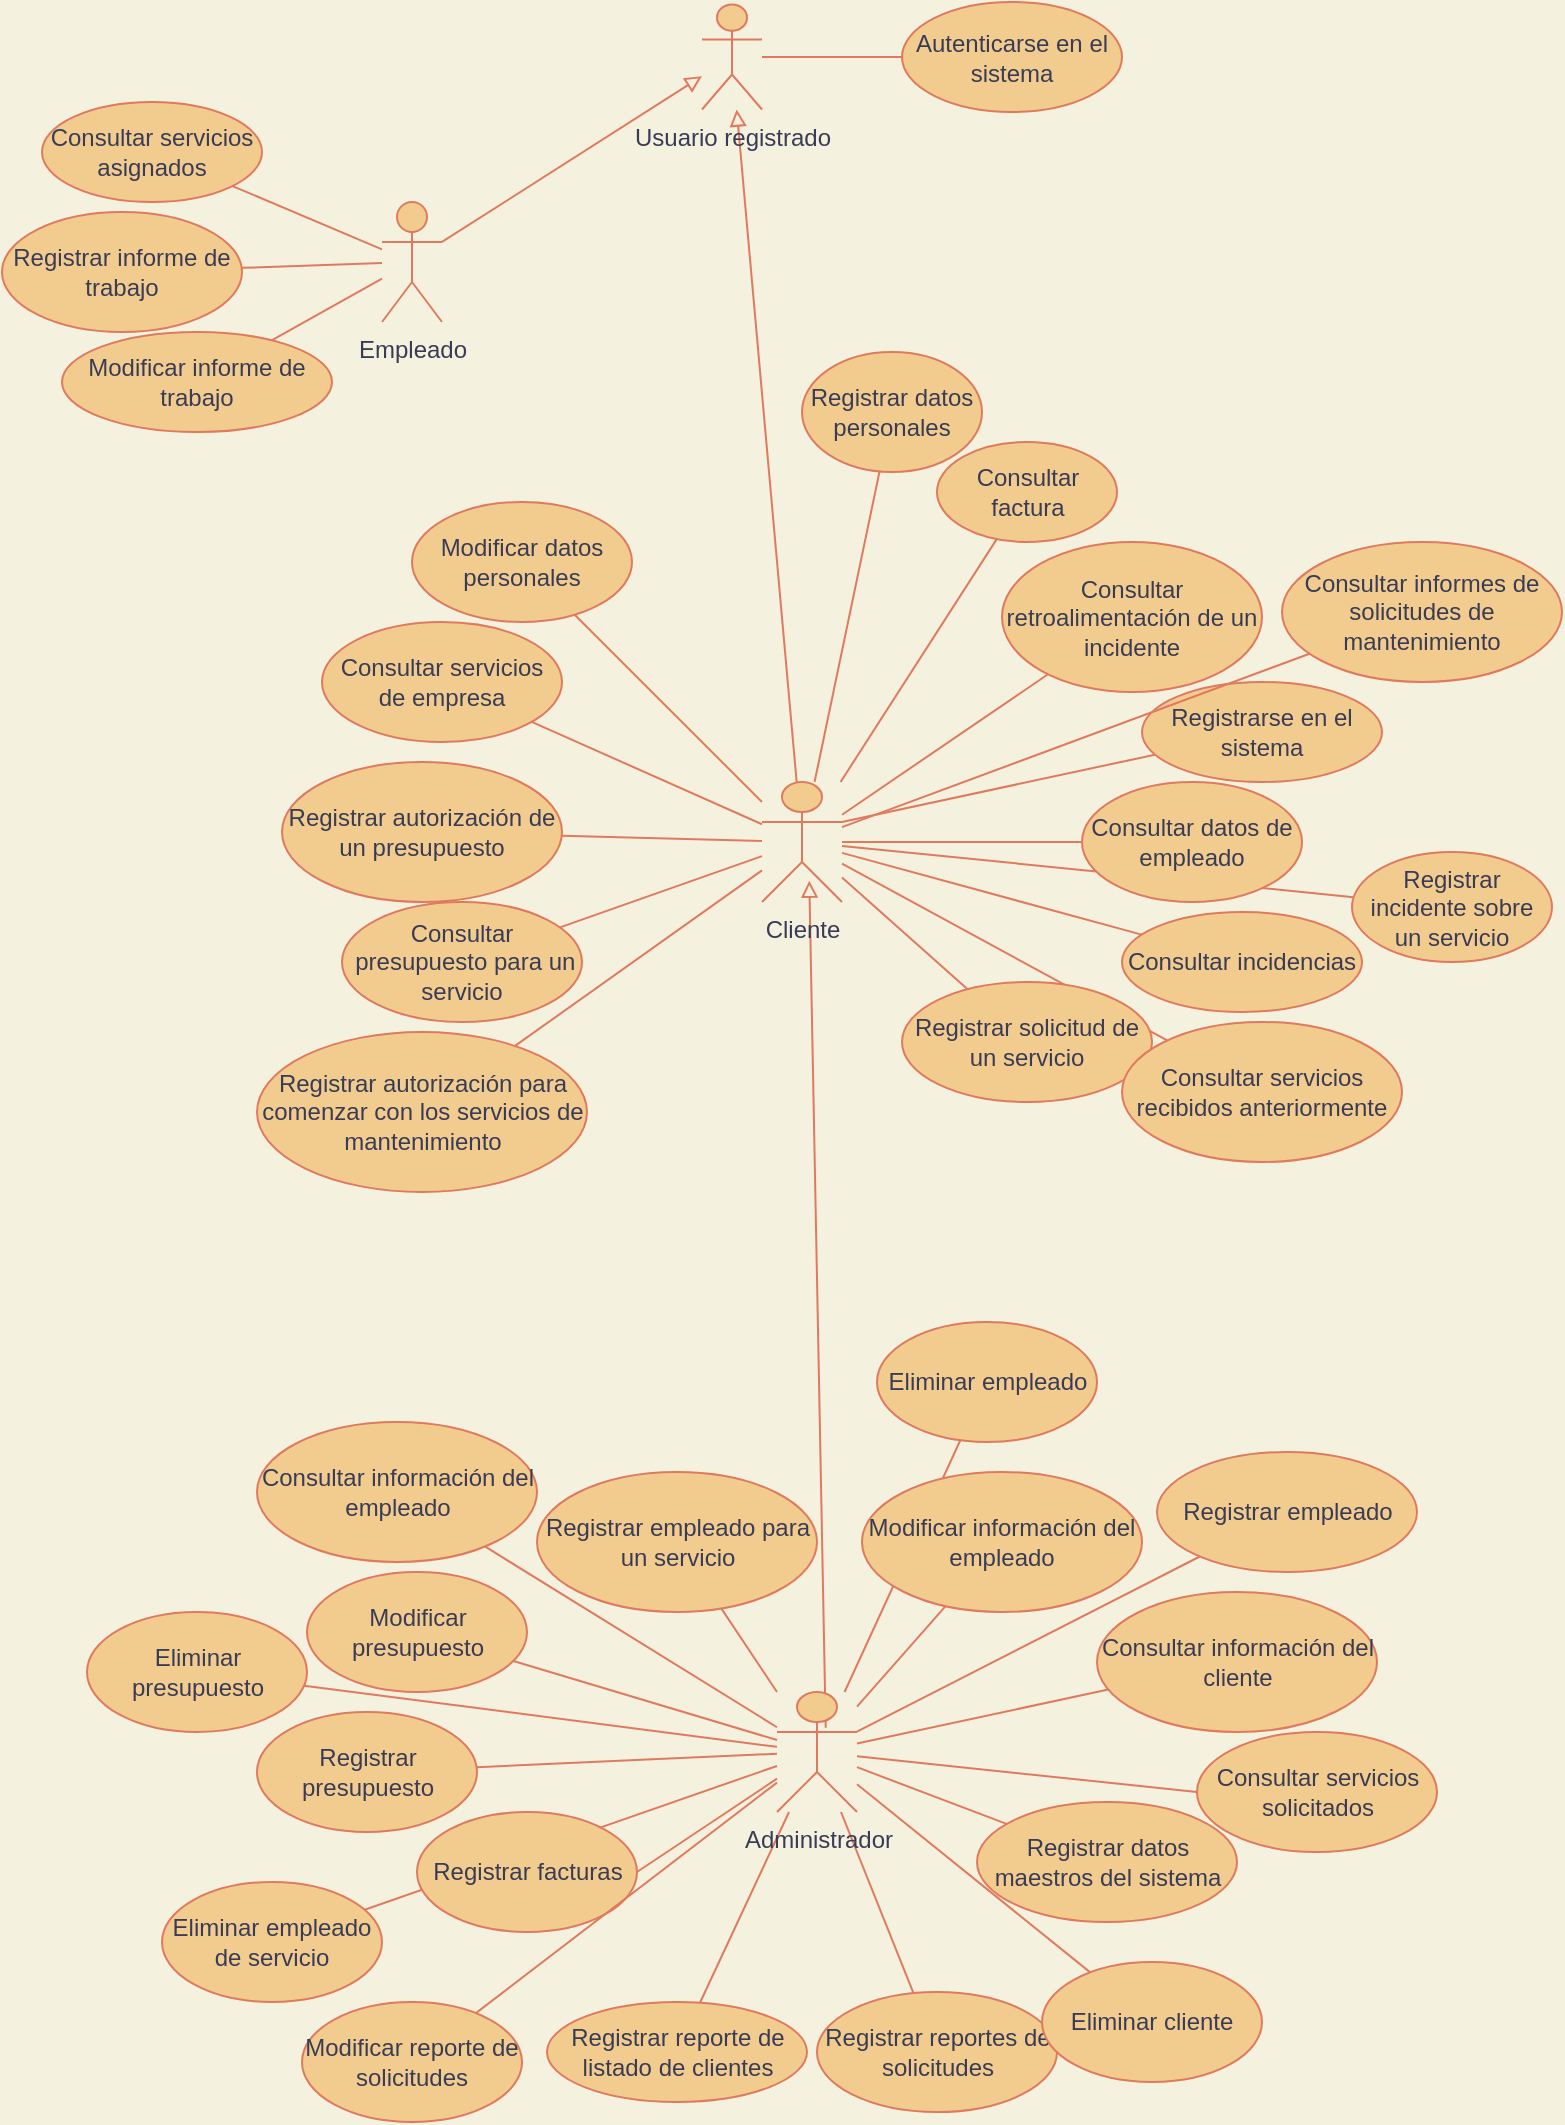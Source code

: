 <mxfile version="13.7.3" type="device"><diagram id="-HzQWzrp_TkhPjHBSkK4" name="Page-1"><mxGraphModel dx="2046" dy="1214" grid="1" gridSize="10" guides="1" tooltips="1" connect="1" arrows="1" fold="1" page="1" pageScale="1" pageWidth="850" pageHeight="1100" background="#F4F1DE" math="0" shadow="0"><root><mxCell id="0"/><mxCell id="1" parent="0"/><mxCell id="2TVE0r1DtITW6gVdYrnZ-13" style="edgeStyle=none;orthogonalLoop=1;jettySize=auto;html=1;startArrow=none;startFill=0;endArrow=none;endFill=0;strokeColor=#E07A5F;fontColor=#393C56;labelBackgroundColor=#F4F1DE;" edge="1" parent="1" source="2TVE0r1DtITW6gVdYrnZ-12" target="2rFZSAxoaOs_2li2oSj8-62"><mxGeometry relative="1" as="geometry"/></mxCell><mxCell id="2TVE0r1DtITW6gVdYrnZ-11" style="edgeStyle=none;orthogonalLoop=1;jettySize=auto;html=1;startArrow=none;startFill=0;endArrow=none;endFill=0;strokeColor=#E07A5F;fontColor=#393C56;labelBackgroundColor=#F4F1DE;" edge="1" parent="1" source="2TVE0r1DtITW6gVdYrnZ-10" target="2rFZSAxoaOs_2li2oSj8-62"><mxGeometry relative="1" as="geometry"/></mxCell><mxCell id="2TVE0r1DtITW6gVdYrnZ-9" style="edgeStyle=none;orthogonalLoop=1;jettySize=auto;html=1;startArrow=none;startFill=0;endArrow=none;endFill=0;strokeColor=#E07A5F;fontColor=#393C56;labelBackgroundColor=#F4F1DE;" edge="1" parent="1" source="2TVE0r1DtITW6gVdYrnZ-8" target="2rFZSAxoaOs_2li2oSj8-62"><mxGeometry relative="1" as="geometry"/></mxCell><mxCell id="2TVE0r1DtITW6gVdYrnZ-7" style="edgeStyle=none;orthogonalLoop=1;jettySize=auto;html=1;startArrow=none;startFill=0;endArrow=none;endFill=0;strokeColor=#E07A5F;fontColor=#393C56;labelBackgroundColor=#F4F1DE;" edge="1" parent="1" source="2TVE0r1DtITW6gVdYrnZ-6" target="2rFZSAxoaOs_2li2oSj8-62"><mxGeometry relative="1" as="geometry"/></mxCell><mxCell id="2rFZSAxoaOs_2li2oSj8-9" value="" style="orthogonalLoop=1;jettySize=auto;html=1;endArrow=none;endFill=0;exitX=1;exitY=0.333;exitDx=0;exitDy=0;exitPerimeter=0;strokeColor=#E07A5F;fontColor=#393C56;labelBackgroundColor=#F4F1DE;" parent="1" source="2rFZSAxoaOs_2li2oSj8-13" target="2rFZSAxoaOs_2li2oSj8-8" edge="1"><mxGeometry relative="1" as="geometry"/></mxCell><mxCell id="2rFZSAxoaOs_2li2oSj8-12" value="" style="orthogonalLoop=1;jettySize=auto;html=1;endArrow=none;endFill=0;strokeColor=#E07A5F;fontColor=#393C56;labelBackgroundColor=#F4F1DE;" parent="1" source="2rFZSAxoaOs_2li2oSj8-7" target="2rFZSAxoaOs_2li2oSj8-11" edge="1"><mxGeometry relative="1" as="geometry"/></mxCell><mxCell id="2TVE0r1DtITW6gVdYrnZ-3" style="edgeStyle=none;orthogonalLoop=1;jettySize=auto;html=1;entryX=1;entryY=0.333;entryDx=0;entryDy=0;entryPerimeter=0;startArrow=block;startFill=0;endArrow=none;endFill=0;strokeColor=#E07A5F;fontColor=#393C56;labelBackgroundColor=#F4F1DE;" edge="1" parent="1" source="2rFZSAxoaOs_2li2oSj8-7" target="2rFZSAxoaOs_2li2oSj8-101"><mxGeometry relative="1" as="geometry"/></mxCell><mxCell id="2TVE0r1DtITW6gVdYrnZ-4" style="edgeStyle=none;orthogonalLoop=1;jettySize=auto;html=1;startArrow=block;startFill=0;endArrow=none;endFill=0;strokeColor=#E07A5F;fontColor=#393C56;labelBackgroundColor=#F4F1DE;" edge="1" parent="1" source="2rFZSAxoaOs_2li2oSj8-7" target="2rFZSAxoaOs_2li2oSj8-13"><mxGeometry relative="1" as="geometry"/></mxCell><mxCell id="2rFZSAxoaOs_2li2oSj8-7" value="Usuario registrado" style="shape=umlActor;verticalLabelPosition=bottom;verticalAlign=top;html=1;fillColor=#F2CC8F;strokeColor=#E07A5F;fontColor=#393C56;" parent="1" vertex="1"><mxGeometry x="410" y="31.25" width="30" height="52.5" as="geometry"/></mxCell><mxCell id="2rFZSAxoaOs_2li2oSj8-8" value="Registrarse en el sistema" style="ellipse;whiteSpace=wrap;html=1;fillColor=#F2CC8F;strokeColor=#E07A5F;fontColor=#393C56;" parent="1" vertex="1"><mxGeometry x="630" y="370" width="120" height="50" as="geometry"/></mxCell><mxCell id="2rFZSAxoaOs_2li2oSj8-11" value="Autenticarse en el sistema" style="ellipse;whiteSpace=wrap;html=1;fillColor=#F2CC8F;strokeColor=#E07A5F;fontColor=#393C56;" parent="1" vertex="1"><mxGeometry x="510" y="30" width="110" height="55" as="geometry"/></mxCell><mxCell id="2rFZSAxoaOs_2li2oSj8-16" style="orthogonalLoop=1;jettySize=auto;html=1;endArrow=none;endFill=0;strokeColor=#E07A5F;fontColor=#393C56;labelBackgroundColor=#F4F1DE;" parent="1" source="2rFZSAxoaOs_2li2oSj8-13" target="2rFZSAxoaOs_2li2oSj8-14" edge="1"><mxGeometry relative="1" as="geometry"/></mxCell><mxCell id="2rFZSAxoaOs_2li2oSj8-21" style="orthogonalLoop=1;jettySize=auto;html=1;endArrow=none;endFill=0;strokeColor=#E07A5F;fontColor=#393C56;labelBackgroundColor=#F4F1DE;" parent="1" source="2rFZSAxoaOs_2li2oSj8-13" target="2rFZSAxoaOs_2li2oSj8-20" edge="1"><mxGeometry relative="1" as="geometry"><mxPoint x="375" y="390" as="targetPoint"/></mxGeometry></mxCell><mxCell id="2rFZSAxoaOs_2li2oSj8-23" style="orthogonalLoop=1;jettySize=auto;html=1;endArrow=none;endFill=0;strokeColor=#E07A5F;fontColor=#393C56;labelBackgroundColor=#F4F1DE;" parent="1" source="2rFZSAxoaOs_2li2oSj8-13" target="2rFZSAxoaOs_2li2oSj8-22" edge="1"><mxGeometry relative="1" as="geometry"/></mxCell><mxCell id="2rFZSAxoaOs_2li2oSj8-25" style="orthogonalLoop=1;jettySize=auto;html=1;endArrow=none;endFill=0;strokeColor=#E07A5F;fontColor=#393C56;labelBackgroundColor=#F4F1DE;" parent="1" source="2rFZSAxoaOs_2li2oSj8-13" edge="1" target="2rFZSAxoaOs_2li2oSj8-24"><mxGeometry relative="1" as="geometry"><mxPoint x="210.0" y="450" as="targetPoint"/></mxGeometry></mxCell><mxCell id="2rFZSAxoaOs_2li2oSj8-28" style="orthogonalLoop=1;jettySize=auto;html=1;endArrow=none;endFill=0;strokeColor=#E07A5F;fontColor=#393C56;labelBackgroundColor=#F4F1DE;" parent="1" source="2rFZSAxoaOs_2li2oSj8-13" target="2rFZSAxoaOs_2li2oSj8-26" edge="1"><mxGeometry relative="1" as="geometry"/></mxCell><mxCell id="2rFZSAxoaOs_2li2oSj8-31" style="orthogonalLoop=1;jettySize=auto;html=1;endArrow=none;endFill=0;strokeColor=#E07A5F;fontColor=#393C56;labelBackgroundColor=#F4F1DE;" parent="1" source="2rFZSAxoaOs_2li2oSj8-13" target="2rFZSAxoaOs_2li2oSj8-29" edge="1"><mxGeometry relative="1" as="geometry"/></mxCell><mxCell id="2rFZSAxoaOs_2li2oSj8-36" style="orthogonalLoop=1;jettySize=auto;html=1;endArrow=none;endFill=0;strokeColor=#E07A5F;fontColor=#393C56;labelBackgroundColor=#F4F1DE;" parent="1" source="2rFZSAxoaOs_2li2oSj8-13" target="2rFZSAxoaOs_2li2oSj8-35" edge="1"><mxGeometry relative="1" as="geometry"><mxPoint x="465.0" y="600" as="targetPoint"/></mxGeometry></mxCell><mxCell id="2rFZSAxoaOs_2li2oSj8-39" style="orthogonalLoop=1;jettySize=auto;html=1;endArrow=none;endFill=0;strokeColor=#E07A5F;fontColor=#393C56;labelBackgroundColor=#F4F1DE;" parent="1" source="2rFZSAxoaOs_2li2oSj8-13" target="2rFZSAxoaOs_2li2oSj8-38" edge="1"><mxGeometry relative="1" as="geometry"/></mxCell><mxCell id="2rFZSAxoaOs_2li2oSj8-41" style="orthogonalLoop=1;jettySize=auto;html=1;endArrow=none;endFill=0;strokeColor=#E07A5F;fontColor=#393C56;labelBackgroundColor=#F4F1DE;" parent="1" source="2rFZSAxoaOs_2li2oSj8-13" target="2rFZSAxoaOs_2li2oSj8-40" edge="1"><mxGeometry relative="1" as="geometry"/></mxCell><mxCell id="2rFZSAxoaOs_2li2oSj8-45" style="orthogonalLoop=1;jettySize=auto;html=1;endArrow=none;endFill=0;strokeColor=#E07A5F;fontColor=#393C56;labelBackgroundColor=#F4F1DE;" parent="1" source="2rFZSAxoaOs_2li2oSj8-13" target="2rFZSAxoaOs_2li2oSj8-44" edge="1"><mxGeometry relative="1" as="geometry"><mxPoint x="795" y="460" as="targetPoint"/></mxGeometry></mxCell><mxCell id="2rFZSAxoaOs_2li2oSj8-48" style="orthogonalLoop=1;jettySize=auto;html=1;endArrow=none;endFill=0;strokeColor=#E07A5F;fontColor=#393C56;labelBackgroundColor=#F4F1DE;" parent="1" source="2rFZSAxoaOs_2li2oSj8-13" target="2rFZSAxoaOs_2li2oSj8-46" edge="1"><mxGeometry relative="1" as="geometry"/></mxCell><mxCell id="2rFZSAxoaOs_2li2oSj8-55" style="orthogonalLoop=1;jettySize=auto;html=1;endArrow=none;endFill=0;strokeColor=#E07A5F;fontColor=#393C56;labelBackgroundColor=#F4F1DE;" parent="1" source="2rFZSAxoaOs_2li2oSj8-13" target="2rFZSAxoaOs_2li2oSj8-52" edge="1"><mxGeometry relative="1" as="geometry"><mxPoint x="970.667" y="500" as="targetPoint"/></mxGeometry></mxCell><mxCell id="2rFZSAxoaOs_2li2oSj8-60" style="orthogonalLoop=1;jettySize=auto;html=1;endArrow=none;endFill=0;strokeColor=#E07A5F;fontColor=#393C56;labelBackgroundColor=#F4F1DE;" parent="1" source="2rFZSAxoaOs_2li2oSj8-13" target="2rFZSAxoaOs_2li2oSj8-17" edge="1"><mxGeometry relative="1" as="geometry"/></mxCell><mxCell id="2TVE0r1DtITW6gVdYrnZ-1" style="edgeStyle=none;orthogonalLoop=1;jettySize=auto;html=1;entryX=0.609;entryY=0.298;entryDx=0;entryDy=0;entryPerimeter=0;endArrow=none;endFill=0;startArrow=block;startFill=0;exitX=0.591;exitY=0.822;exitDx=0;exitDy=0;exitPerimeter=0;strokeColor=#E07A5F;fontColor=#393C56;labelBackgroundColor=#F4F1DE;" edge="1" parent="1" source="2rFZSAxoaOs_2li2oSj8-13" target="2rFZSAxoaOs_2li2oSj8-62"><mxGeometry relative="1" as="geometry"/></mxCell><mxCell id="2rFZSAxoaOs_2li2oSj8-13" value="Cliente&lt;br&gt;" style="shape=umlActor;verticalLabelPosition=bottom;verticalAlign=top;html=1;fillColor=#F2CC8F;strokeColor=#E07A5F;fontColor=#393C56;" parent="1" vertex="1"><mxGeometry x="440" y="420" width="40" height="60" as="geometry"/></mxCell><mxCell id="2rFZSAxoaOs_2li2oSj8-14" value="Consultar factura" style="ellipse;whiteSpace=wrap;html=1;fillColor=#F2CC8F;strokeColor=#E07A5F;fontColor=#393C56;" parent="1" vertex="1"><mxGeometry x="527.5" y="250" width="90" height="50" as="geometry"/></mxCell><mxCell id="2rFZSAxoaOs_2li2oSj8-20" value="Modificar datos personales" style="ellipse;whiteSpace=wrap;html=1;fillColor=#F2CC8F;strokeColor=#E07A5F;fontColor=#393C56;" parent="1" vertex="1"><mxGeometry x="265" y="280" width="110" height="60" as="geometry"/></mxCell><mxCell id="2rFZSAxoaOs_2li2oSj8-22" value="Consultar servicios de empresa" style="ellipse;whiteSpace=wrap;html=1;fillColor=#F2CC8F;strokeColor=#E07A5F;fontColor=#393C56;" parent="1" vertex="1"><mxGeometry x="220" y="340" width="120" height="60" as="geometry"/></mxCell><mxCell id="2rFZSAxoaOs_2li2oSj8-24" value="Registrar autorización de un presupuesto" style="ellipse;whiteSpace=wrap;html=1;fillColor=#F2CC8F;strokeColor=#E07A5F;fontColor=#393C56;" parent="1" vertex="1"><mxGeometry x="200" y="410" width="140" height="70" as="geometry"/></mxCell><mxCell id="2rFZSAxoaOs_2li2oSj8-26" value="Consultar &amp;nbsp;presupuesto para un servicio" style="ellipse;whiteSpace=wrap;html=1;fillColor=#F2CC8F;strokeColor=#E07A5F;fontColor=#393C56;" parent="1" vertex="1"><mxGeometry x="230" y="480" width="120" height="60" as="geometry"/></mxCell><mxCell id="2rFZSAxoaOs_2li2oSj8-29" value="Registrar solicitud de un servicio" style="ellipse;whiteSpace=wrap;html=1;fillColor=#F2CC8F;strokeColor=#E07A5F;fontColor=#393C56;" parent="1" vertex="1"><mxGeometry x="510" y="520" width="125" height="60" as="geometry"/></mxCell><mxCell id="2rFZSAxoaOs_2li2oSj8-35" value="Consultar informes de solicitudes de mantenimiento" style="ellipse;whiteSpace=wrap;html=1;fillColor=#F2CC8F;strokeColor=#E07A5F;fontColor=#393C56;" parent="1" vertex="1"><mxGeometry x="700" y="300" width="140" height="70" as="geometry"/></mxCell><mxCell id="2rFZSAxoaOs_2li2oSj8-38" value="Registrar autorización para comenzar con los servicios de mantenimiento" style="ellipse;whiteSpace=wrap;html=1;fillColor=#F2CC8F;strokeColor=#E07A5F;fontColor=#393C56;" parent="1" vertex="1"><mxGeometry x="187.5" y="545" width="165" height="80" as="geometry"/></mxCell><mxCell id="2rFZSAxoaOs_2li2oSj8-40" value="Registrar incidente sobre un servicio" style="ellipse;whiteSpace=wrap;html=1;fillColor=#F2CC8F;strokeColor=#E07A5F;fontColor=#393C56;" parent="1" vertex="1"><mxGeometry x="735" y="455" width="100" height="55" as="geometry"/></mxCell><mxCell id="2rFZSAxoaOs_2li2oSj8-44" value="Consultar retroalimentación de un incidente" style="ellipse;whiteSpace=wrap;html=1;fillColor=#F2CC8F;strokeColor=#E07A5F;fontColor=#393C56;" parent="1" vertex="1"><mxGeometry x="560" y="300" width="130" height="75" as="geometry"/></mxCell><mxCell id="2rFZSAxoaOs_2li2oSj8-46" value="Consultar servicios recibidos anteriormente" style="ellipse;whiteSpace=wrap;html=1;fillColor=#F2CC8F;strokeColor=#E07A5F;fontColor=#393C56;" parent="1" vertex="1"><mxGeometry x="620" y="540" width="140" height="70" as="geometry"/></mxCell><mxCell id="2rFZSAxoaOs_2li2oSj8-52" value="Consultar incidencias" style="ellipse;whiteSpace=wrap;html=1;fillColor=#F2CC8F;strokeColor=#E07A5F;fontColor=#393C56;" parent="1" vertex="1"><mxGeometry x="620" y="485" width="120" height="50" as="geometry"/></mxCell><mxCell id="2rFZSAxoaOs_2li2oSj8-17" value="Registrar datos personales" style="ellipse;whiteSpace=wrap;html=1;fillColor=#F2CC8F;strokeColor=#E07A5F;fontColor=#393C56;" parent="1" vertex="1"><mxGeometry x="460" y="205" width="90" height="60" as="geometry"/></mxCell><mxCell id="2rFZSAxoaOs_2li2oSj8-56" value="Consultar datos de empleado" style="ellipse;whiteSpace=wrap;html=1;fillColor=#F2CC8F;strokeColor=#E07A5F;fontColor=#393C56;" parent="1" vertex="1"><mxGeometry x="600" y="420" width="110" height="60" as="geometry"/></mxCell><mxCell id="2rFZSAxoaOs_2li2oSj8-61" style="orthogonalLoop=1;jettySize=auto;html=1;endArrow=none;endFill=0;strokeColor=#E07A5F;fontColor=#393C56;labelBackgroundColor=#F4F1DE;" parent="1" source="2rFZSAxoaOs_2li2oSj8-13" target="2rFZSAxoaOs_2li2oSj8-56" edge="1"><mxGeometry relative="1" as="geometry"><mxPoint x="870" y="400" as="targetPoint"/><mxPoint x="480" y="450.111" as="sourcePoint"/></mxGeometry></mxCell><mxCell id="2rFZSAxoaOs_2li2oSj8-64" style="orthogonalLoop=1;jettySize=auto;html=1;endArrow=none;endFill=0;strokeColor=#E07A5F;fontColor=#393C56;labelBackgroundColor=#F4F1DE;" parent="1" source="2rFZSAxoaOs_2li2oSj8-62" target="2rFZSAxoaOs_2li2oSj8-63" edge="1"><mxGeometry relative="1" as="geometry"/></mxCell><mxCell id="2rFZSAxoaOs_2li2oSj8-70" style="orthogonalLoop=1;jettySize=auto;html=1;endArrow=none;endFill=0;strokeColor=#E07A5F;fontColor=#393C56;labelBackgroundColor=#F4F1DE;" parent="1" source="2rFZSAxoaOs_2li2oSj8-62" target="2rFZSAxoaOs_2li2oSj8-69" edge="1"><mxGeometry relative="1" as="geometry"/></mxCell><mxCell id="2rFZSAxoaOs_2li2oSj8-72" style="orthogonalLoop=1;jettySize=auto;html=1;endArrow=none;endFill=0;strokeColor=#E07A5F;fontColor=#393C56;labelBackgroundColor=#F4F1DE;" parent="1" source="2rFZSAxoaOs_2li2oSj8-62" target="2rFZSAxoaOs_2li2oSj8-71" edge="1"><mxGeometry relative="1" as="geometry"/></mxCell><mxCell id="2rFZSAxoaOs_2li2oSj8-74" style="orthogonalLoop=1;jettySize=auto;html=1;entryX=1;entryY=0.5;entryDx=0;entryDy=0;endArrow=none;endFill=0;strokeColor=#E07A5F;fontColor=#393C56;labelBackgroundColor=#F4F1DE;" parent="1" source="2rFZSAxoaOs_2li2oSj8-62" target="2rFZSAxoaOs_2li2oSj8-73" edge="1"><mxGeometry relative="1" as="geometry"/></mxCell><mxCell id="2rFZSAxoaOs_2li2oSj8-77" style="orthogonalLoop=1;jettySize=auto;html=1;endArrow=none;endFill=0;strokeColor=#E07A5F;fontColor=#393C56;labelBackgroundColor=#F4F1DE;" parent="1" source="2rFZSAxoaOs_2li2oSj8-62" target="2rFZSAxoaOs_2li2oSj8-75" edge="1"><mxGeometry relative="1" as="geometry"/></mxCell><mxCell id="2rFZSAxoaOs_2li2oSj8-80" style="orthogonalLoop=1;jettySize=auto;html=1;endArrow=none;endFill=0;strokeColor=#E07A5F;fontColor=#393C56;labelBackgroundColor=#F4F1DE;" parent="1" source="2rFZSAxoaOs_2li2oSj8-62" target="2rFZSAxoaOs_2li2oSj8-79" edge="1"><mxGeometry relative="1" as="geometry"/></mxCell><mxCell id="2rFZSAxoaOs_2li2oSj8-83" style="orthogonalLoop=1;jettySize=auto;html=1;endArrow=none;endFill=0;strokeColor=#E07A5F;fontColor=#393C56;labelBackgroundColor=#F4F1DE;" parent="1" source="2rFZSAxoaOs_2li2oSj8-62" target="2rFZSAxoaOs_2li2oSj8-82" edge="1"><mxGeometry relative="1" as="geometry"/></mxCell><mxCell id="2rFZSAxoaOs_2li2oSj8-85" style="orthogonalLoop=1;jettySize=auto;html=1;entryX=0;entryY=0.5;entryDx=0;entryDy=0;endArrow=none;endFill=0;strokeColor=#E07A5F;fontColor=#393C56;labelBackgroundColor=#F4F1DE;" parent="1" source="2rFZSAxoaOs_2li2oSj8-62" target="2rFZSAxoaOs_2li2oSj8-84" edge="1"><mxGeometry relative="1" as="geometry"/></mxCell><mxCell id="2rFZSAxoaOs_2li2oSj8-88" style="orthogonalLoop=1;jettySize=auto;html=1;endArrow=none;endFill=0;strokeColor=#E07A5F;fontColor=#393C56;labelBackgroundColor=#F4F1DE;" parent="1" source="2rFZSAxoaOs_2li2oSj8-62" target="2rFZSAxoaOs_2li2oSj8-87" edge="1"><mxGeometry relative="1" as="geometry"/></mxCell><mxCell id="2rFZSAxoaOs_2li2oSj8-90" style="orthogonalLoop=1;jettySize=auto;html=1;endArrow=none;endFill=0;strokeColor=#E07A5F;fontColor=#393C56;labelBackgroundColor=#F4F1DE;" parent="1" source="2rFZSAxoaOs_2li2oSj8-62" target="2rFZSAxoaOs_2li2oSj8-89" edge="1"><mxGeometry relative="1" as="geometry"/></mxCell><mxCell id="2rFZSAxoaOs_2li2oSj8-92" style="orthogonalLoop=1;jettySize=auto;html=1;endArrow=none;endFill=0;strokeColor=#E07A5F;fontColor=#393C56;labelBackgroundColor=#F4F1DE;" parent="1" source="2rFZSAxoaOs_2li2oSj8-62" target="2rFZSAxoaOs_2li2oSj8-91" edge="1"><mxGeometry relative="1" as="geometry"/></mxCell><mxCell id="2rFZSAxoaOs_2li2oSj8-95" style="orthogonalLoop=1;jettySize=auto;html=1;endArrow=none;endFill=0;strokeColor=#E07A5F;fontColor=#393C56;labelBackgroundColor=#F4F1DE;" parent="1" source="2rFZSAxoaOs_2li2oSj8-62" target="2rFZSAxoaOs_2li2oSj8-93" edge="1"><mxGeometry relative="1" as="geometry"/></mxCell><mxCell id="2rFZSAxoaOs_2li2oSj8-62" value="Administrador&lt;br&gt;" style="shape=umlActor;verticalLabelPosition=bottom;verticalAlign=top;html=1;fillColor=#F2CC8F;strokeColor=#E07A5F;fontColor=#393C56;" parent="1" vertex="1"><mxGeometry x="447.5" y="875" width="40" height="60" as="geometry"/></mxCell><mxCell id="2rFZSAxoaOs_2li2oSj8-63" value="Registrar empleado para un servicio" style="ellipse;whiteSpace=wrap;html=1;fillColor=#F2CC8F;strokeColor=#E07A5F;fontColor=#393C56;" parent="1" vertex="1"><mxGeometry x="327.5" y="765" width="140" height="70" as="geometry"/></mxCell><mxCell id="2rFZSAxoaOs_2li2oSj8-69" value="Modificar presupuesto" style="ellipse;whiteSpace=wrap;html=1;fillColor=#F2CC8F;strokeColor=#E07A5F;fontColor=#393C56;" parent="1" vertex="1"><mxGeometry x="212.5" y="815" width="110" height="60" as="geometry"/></mxCell><mxCell id="2rFZSAxoaOs_2li2oSj8-71" value="Registrar presupuesto" style="ellipse;whiteSpace=wrap;html=1;fillColor=#F2CC8F;strokeColor=#E07A5F;fontColor=#393C56;" parent="1" vertex="1"><mxGeometry x="187.5" y="885" width="110" height="60" as="geometry"/></mxCell><mxCell id="2rFZSAxoaOs_2li2oSj8-73" value="Registrar facturas" style="ellipse;whiteSpace=wrap;html=1;fillColor=#F2CC8F;strokeColor=#E07A5F;fontColor=#393C56;" parent="1" vertex="1"><mxGeometry x="267.5" y="935" width="110" height="60" as="geometry"/></mxCell><mxCell id="2rFZSAxoaOs_2li2oSj8-75" value="Registrar reporte de listado de clientes" style="ellipse;whiteSpace=wrap;html=1;fillColor=#F2CC8F;strokeColor=#E07A5F;fontColor=#393C56;" parent="1" vertex="1"><mxGeometry x="332.5" y="1030" width="130" height="50" as="geometry"/></mxCell><mxCell id="2rFZSAxoaOs_2li2oSj8-79" value="Registrar reportes de solicitudes" style="ellipse;whiteSpace=wrap;html=1;fillColor=#F2CC8F;strokeColor=#E07A5F;fontColor=#393C56;" parent="1" vertex="1"><mxGeometry x="467.5" y="1025" width="120" height="60" as="geometry"/></mxCell><mxCell id="2rFZSAxoaOs_2li2oSj8-82" value="Registrar datos maestros del sistema" style="ellipse;whiteSpace=wrap;html=1;fillColor=#F2CC8F;strokeColor=#E07A5F;fontColor=#393C56;" parent="1" vertex="1"><mxGeometry x="547.5" y="930" width="130" height="60" as="geometry"/></mxCell><mxCell id="2rFZSAxoaOs_2li2oSj8-84" value="Consultar servicios solicitados" style="ellipse;whiteSpace=wrap;html=1;fillColor=#F2CC8F;strokeColor=#E07A5F;fontColor=#393C56;" parent="1" vertex="1"><mxGeometry x="657.5" y="895" width="120" height="60" as="geometry"/></mxCell><mxCell id="2rFZSAxoaOs_2li2oSj8-87" value="Consultar información del cliente" style="ellipse;whiteSpace=wrap;html=1;fillColor=#F2CC8F;strokeColor=#E07A5F;fontColor=#393C56;" parent="1" vertex="1"><mxGeometry x="607.5" y="825" width="140" height="70" as="geometry"/></mxCell><mxCell id="2rFZSAxoaOs_2li2oSj8-89" value="Registrar empleado" style="ellipse;whiteSpace=wrap;html=1;fillColor=#F2CC8F;strokeColor=#E07A5F;fontColor=#393C56;" parent="1" vertex="1"><mxGeometry x="637.5" y="755" width="130" height="60" as="geometry"/></mxCell><mxCell id="2rFZSAxoaOs_2li2oSj8-91" value="Modificar información del empleado" style="ellipse;whiteSpace=wrap;html=1;fillColor=#F2CC8F;strokeColor=#E07A5F;fontColor=#393C56;" parent="1" vertex="1"><mxGeometry x="490" y="765" width="140" height="70" as="geometry"/></mxCell><mxCell id="2rFZSAxoaOs_2li2oSj8-93" value="Consultar información del empleado" style="ellipse;whiteSpace=wrap;html=1;fillColor=#F2CC8F;strokeColor=#E07A5F;fontColor=#393C56;" parent="1" vertex="1"><mxGeometry x="187.5" y="740" width="140" height="70" as="geometry"/></mxCell><mxCell id="2rFZSAxoaOs_2li2oSj8-109" style="orthogonalLoop=1;jettySize=auto;html=1;endArrow=none;endFill=0;strokeColor=#E07A5F;fontColor=#393C56;labelBackgroundColor=#F4F1DE;" parent="1" source="2rFZSAxoaOs_2li2oSj8-101" target="2rFZSAxoaOs_2li2oSj8-108" edge="1"><mxGeometry relative="1" as="geometry"/></mxCell><mxCell id="2rFZSAxoaOs_2li2oSj8-110" style="orthogonalLoop=1;jettySize=auto;html=1;endArrow=none;endFill=0;strokeColor=#E07A5F;fontColor=#393C56;labelBackgroundColor=#F4F1DE;" parent="1" source="2rFZSAxoaOs_2li2oSj8-101" target="2rFZSAxoaOs_2li2oSj8-105" edge="1"><mxGeometry relative="1" as="geometry"/></mxCell><mxCell id="2rFZSAxoaOs_2li2oSj8-112" style="orthogonalLoop=1;jettySize=auto;html=1;endArrow=none;endFill=0;strokeColor=#E07A5F;fontColor=#393C56;labelBackgroundColor=#F4F1DE;" parent="1" source="2rFZSAxoaOs_2li2oSj8-101" target="2rFZSAxoaOs_2li2oSj8-111" edge="1"><mxGeometry relative="1" as="geometry"/></mxCell><mxCell id="2rFZSAxoaOs_2li2oSj8-101" value="Empleado" style="shape=umlActor;verticalLabelPosition=bottom;verticalAlign=top;html=1;fillColor=#F2CC8F;strokeColor=#E07A5F;fontColor=#393C56;" parent="1" vertex="1"><mxGeometry x="250" y="130" width="30" height="60" as="geometry"/></mxCell><mxCell id="2rFZSAxoaOs_2li2oSj8-105" value="Consultar servicios asignados" style="ellipse;whiteSpace=wrap;html=1;fillColor=#F2CC8F;strokeColor=#E07A5F;fontColor=#393C56;" parent="1" vertex="1"><mxGeometry x="80" y="80" width="110" height="50" as="geometry"/></mxCell><mxCell id="2rFZSAxoaOs_2li2oSj8-108" value="Registrar informe de trabajo" style="ellipse;whiteSpace=wrap;html=1;fillColor=#F2CC8F;strokeColor=#E07A5F;fontColor=#393C56;" parent="1" vertex="1"><mxGeometry x="60" y="135" width="120" height="60" as="geometry"/></mxCell><mxCell id="2rFZSAxoaOs_2li2oSj8-111" value="Modificar informe de trabajo" style="ellipse;whiteSpace=wrap;html=1;fillColor=#F2CC8F;strokeColor=#E07A5F;fontColor=#393C56;" parent="1" vertex="1"><mxGeometry x="90" y="195" width="135" height="50" as="geometry"/></mxCell><mxCell id="2TVE0r1DtITW6gVdYrnZ-6" value="Eliminar empleado" style="ellipse;whiteSpace=wrap;html=1;fillColor=#F2CC8F;strokeColor=#E07A5F;fontColor=#393C56;" vertex="1" parent="1"><mxGeometry x="497.5" y="690" width="110" height="60" as="geometry"/></mxCell><mxCell id="2TVE0r1DtITW6gVdYrnZ-8" value="Eliminar cliente" style="ellipse;whiteSpace=wrap;html=1;fillColor=#F2CC8F;strokeColor=#E07A5F;fontColor=#393C56;" vertex="1" parent="1"><mxGeometry x="580" y="1010" width="110" height="60" as="geometry"/></mxCell><mxCell id="2TVE0r1DtITW6gVdYrnZ-10" value="Eliminar presupuesto" style="ellipse;whiteSpace=wrap;html=1;fillColor=#F2CC8F;strokeColor=#E07A5F;fontColor=#393C56;" vertex="1" parent="1"><mxGeometry x="102.5" y="835" width="110" height="60" as="geometry"/></mxCell><mxCell id="2TVE0r1DtITW6gVdYrnZ-12" value="Eliminar empleado de servicio" style="ellipse;whiteSpace=wrap;html=1;fillColor=#F2CC8F;strokeColor=#E07A5F;fontColor=#393C56;" vertex="1" parent="1"><mxGeometry x="140" y="970" width="110" height="60" as="geometry"/></mxCell><mxCell id="2TVE0r1DtITW6gVdYrnZ-15" style="edgeStyle=none;orthogonalLoop=1;jettySize=auto;html=1;startArrow=none;startFill=0;endArrow=none;endFill=0;strokeColor=#E07A5F;fontColor=#393C56;labelBackgroundColor=#F4F1DE;" edge="1" parent="1" source="2TVE0r1DtITW6gVdYrnZ-14" target="2rFZSAxoaOs_2li2oSj8-62"><mxGeometry relative="1" as="geometry"/></mxCell><mxCell id="2TVE0r1DtITW6gVdYrnZ-14" value="Modificar reporte de solicitudes" style="ellipse;whiteSpace=wrap;html=1;fillColor=#F2CC8F;strokeColor=#E07A5F;fontColor=#393C56;" vertex="1" parent="1"><mxGeometry x="210" y="1030" width="110" height="60" as="geometry"/></mxCell></root></mxGraphModel></diagram></mxfile>